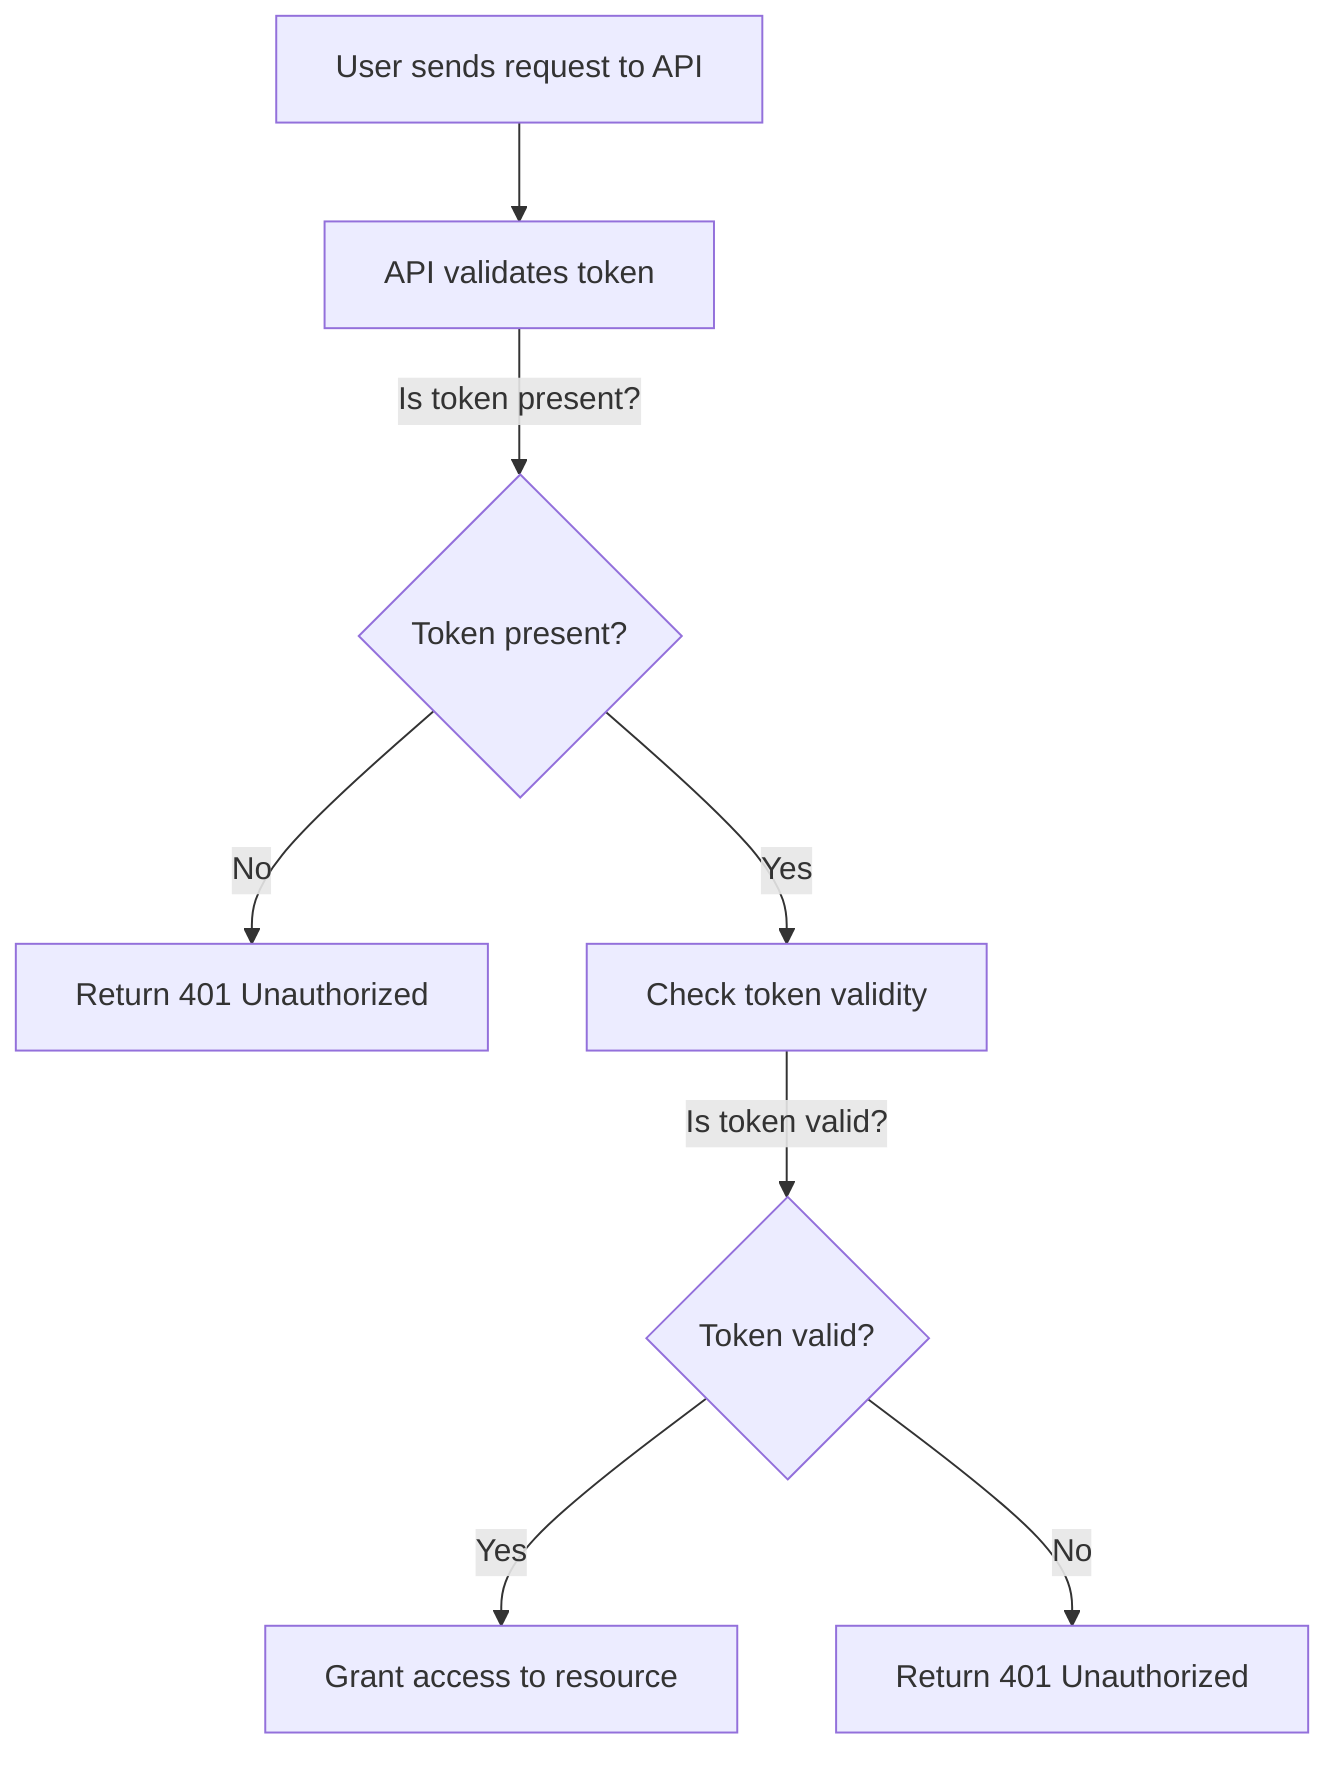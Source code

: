 %% Activity Diagram: Token Authentication
graph TD
    A[User sends request to API] --> B[API validates token]
    B -->|Is token present?| C{Token present?}
    C -- No --> D[Return 401 Unauthorized]
    C -- Yes --> E[Check token validity]
    E -->|Is token valid?| F{Token valid?}
    F -- Yes --> G[Grant access to resource]
    F -- No --> H[Return 401 Unauthorized]